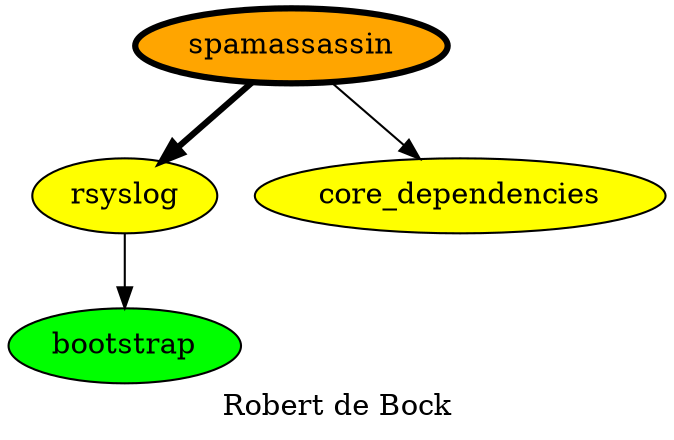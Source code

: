 digraph PhiloDilemma {
  label = "Robert de Bock" ;
  overlap=false
  {
    bootstrap [fillcolor=green style=filled]
    rsyslog [fillcolor=yellow style=filled]
    core_dependencies [fillcolor=yellow style=filled]
    spamassassin [fillcolor=orange style=filled penwidth=3]
  }
  rsyslog -> bootstrap
  spamassassin -> rsyslog [penwidth=3]
  spamassassin -> core_dependencies
}
